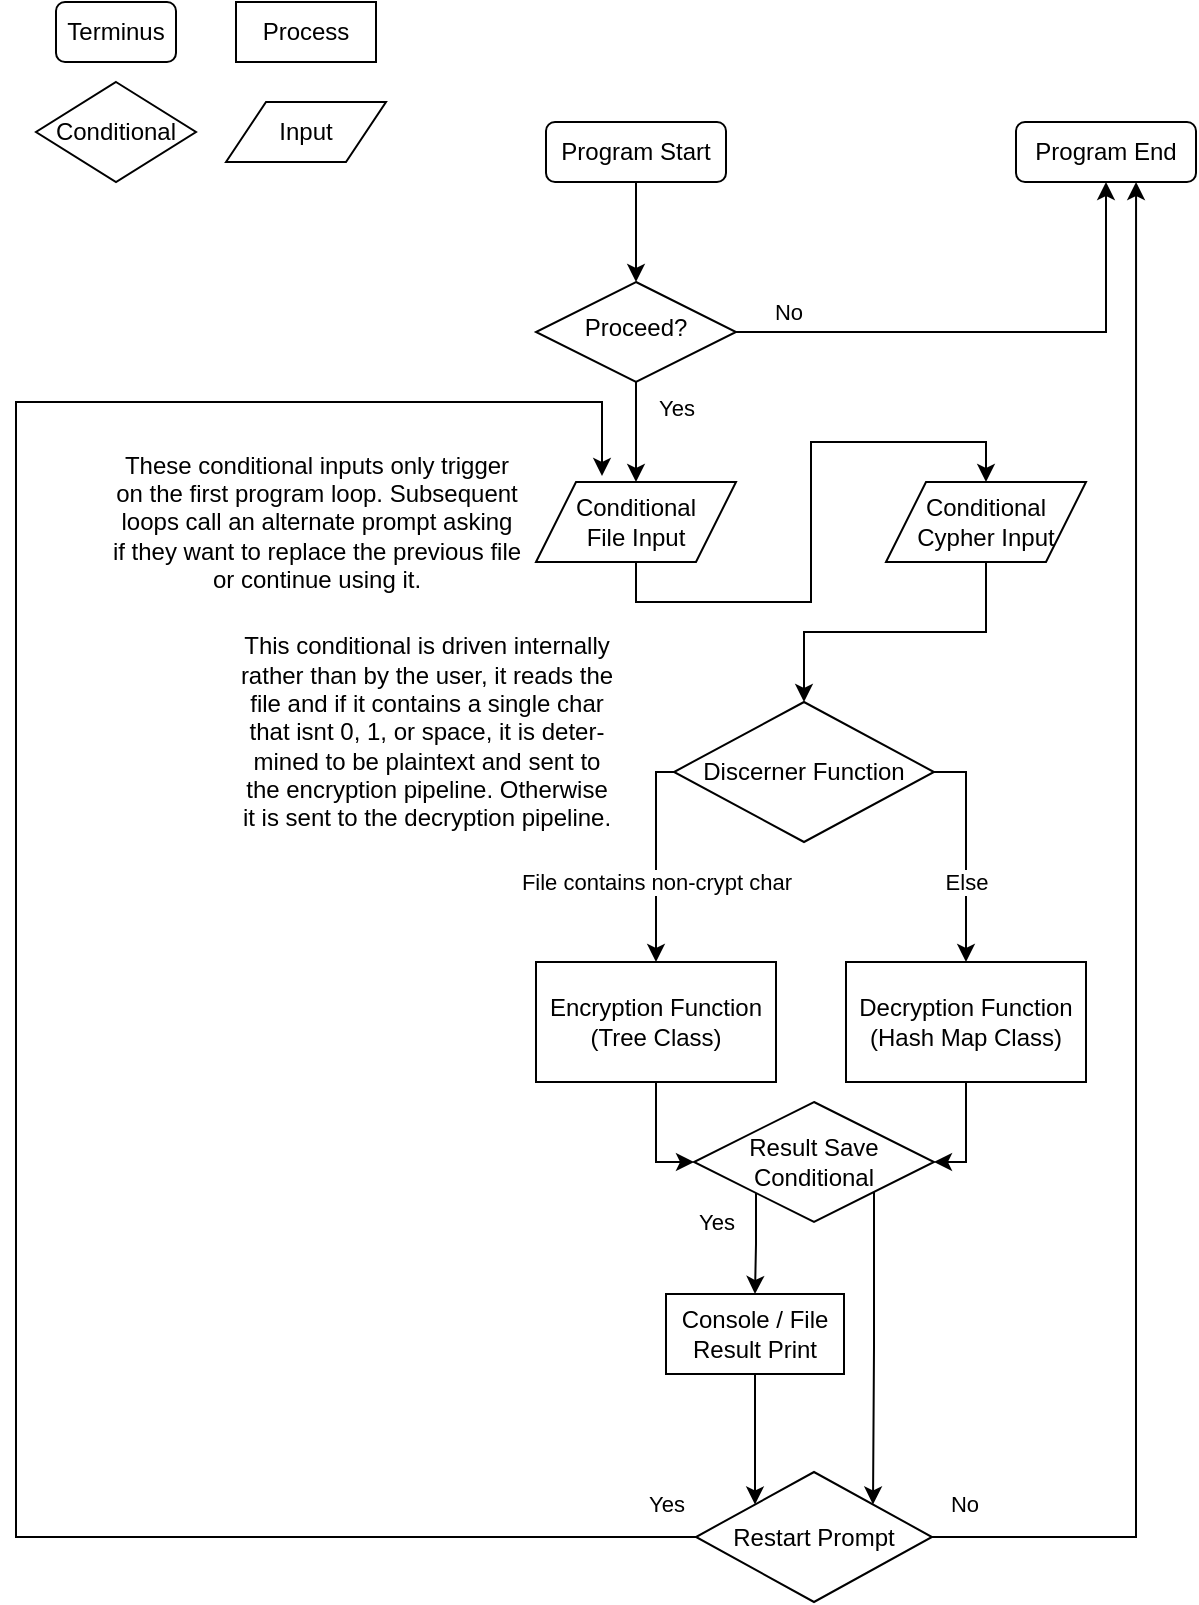 <mxfile version="21.1.1" type="github">
  <diagram id="C5RBs43oDa-KdzZeNtuy" name="Page-1">
    <mxGraphModel dx="713" dy="297" grid="1" gridSize="10" guides="1" tooltips="1" connect="1" arrows="1" fold="1" page="1" pageScale="1" pageWidth="827" pageHeight="1169" math="0" shadow="0">
      <root>
        <mxCell id="WIyWlLk6GJQsqaUBKTNV-0" />
        <mxCell id="WIyWlLk6GJQsqaUBKTNV-1" parent="WIyWlLk6GJQsqaUBKTNV-0" />
        <mxCell id="WIyWlLk6GJQsqaUBKTNV-2" value="" style="rounded=0;html=1;jettySize=auto;orthogonalLoop=1;fontSize=11;endArrow=classic;endFill=1;strokeWidth=1;shadow=0;labelBackgroundColor=none;edgeStyle=orthogonalEdgeStyle;exitX=0.5;exitY=1;exitDx=0;exitDy=0;entryX=0.5;entryY=0;entryDx=0;entryDy=0;" parent="WIyWlLk6GJQsqaUBKTNV-1" source="kycyycP08WIOVgFceS8p-0" target="WIyWlLk6GJQsqaUBKTNV-6" edge="1">
          <mxGeometry relative="1" as="geometry">
            <mxPoint x="330" y="120" as="sourcePoint" />
            <mxPoint x="330" y="170" as="targetPoint" />
          </mxGeometry>
        </mxCell>
        <mxCell id="WIyWlLk6GJQsqaUBKTNV-4" value="Yes" style="rounded=0;html=1;jettySize=auto;orthogonalLoop=1;fontSize=11;endArrow=classic;endFill=1;strokeWidth=1;shadow=0;labelBackgroundColor=none;edgeStyle=orthogonalEdgeStyle;entryX=0.5;entryY=0;entryDx=0;entryDy=0;" parent="WIyWlLk6GJQsqaUBKTNV-1" source="WIyWlLk6GJQsqaUBKTNV-6" target="kycyycP08WIOVgFceS8p-2" edge="1">
          <mxGeometry x="-0.5" y="20" relative="1" as="geometry">
            <mxPoint as="offset" />
            <mxPoint x="330" y="290" as="targetPoint" />
          </mxGeometry>
        </mxCell>
        <mxCell id="WIyWlLk6GJQsqaUBKTNV-5" value="No" style="edgeStyle=orthogonalEdgeStyle;rounded=0;html=1;jettySize=auto;orthogonalLoop=1;fontSize=11;endArrow=classic;endFill=1;strokeWidth=1;shadow=0;labelBackgroundColor=none;entryX=0.5;entryY=1;entryDx=0;entryDy=0;" parent="WIyWlLk6GJQsqaUBKTNV-1" source="WIyWlLk6GJQsqaUBKTNV-6" target="kycyycP08WIOVgFceS8p-1" edge="1">
          <mxGeometry x="-0.8" y="10" relative="1" as="geometry">
            <mxPoint as="offset" />
            <mxPoint x="430" y="210" as="targetPoint" />
          </mxGeometry>
        </mxCell>
        <mxCell id="WIyWlLk6GJQsqaUBKTNV-6" value="Proceed?" style="rhombus;whiteSpace=wrap;html=1;shadow=0;fontFamily=Helvetica;fontSize=12;align=center;strokeWidth=1;spacing=6;spacingTop=-4;" parent="WIyWlLk6GJQsqaUBKTNV-1" vertex="1">
          <mxGeometry x="280" y="170" width="100" height="50" as="geometry" />
        </mxCell>
        <mxCell id="kycyycP08WIOVgFceS8p-0" value="&lt;div&gt;Program Start&lt;/div&gt;" style="rounded=1;whiteSpace=wrap;html=1;" vertex="1" parent="WIyWlLk6GJQsqaUBKTNV-1">
          <mxGeometry x="285" y="90" width="90" height="30" as="geometry" />
        </mxCell>
        <mxCell id="kycyycP08WIOVgFceS8p-1" value="&lt;div&gt;Program End&lt;/div&gt;" style="rounded=1;whiteSpace=wrap;html=1;" vertex="1" parent="WIyWlLk6GJQsqaUBKTNV-1">
          <mxGeometry x="520" y="90" width="90" height="30" as="geometry" />
        </mxCell>
        <mxCell id="kycyycP08WIOVgFceS8p-8" style="edgeStyle=orthogonalEdgeStyle;rounded=0;orthogonalLoop=1;jettySize=auto;html=1;exitX=0.5;exitY=1;exitDx=0;exitDy=0;entryX=0.5;entryY=0;entryDx=0;entryDy=0;" edge="1" parent="WIyWlLk6GJQsqaUBKTNV-1" source="kycyycP08WIOVgFceS8p-2" target="kycyycP08WIOVgFceS8p-7">
          <mxGeometry relative="1" as="geometry" />
        </mxCell>
        <mxCell id="kycyycP08WIOVgFceS8p-2" value="&lt;div&gt;Conditional&lt;/div&gt;&lt;div&gt;File Input&lt;/div&gt;" style="shape=parallelogram;perimeter=parallelogramPerimeter;whiteSpace=wrap;html=1;fixedSize=1;" vertex="1" parent="WIyWlLk6GJQsqaUBKTNV-1">
          <mxGeometry x="280" y="270" width="100" height="40" as="geometry" />
        </mxCell>
        <mxCell id="kycyycP08WIOVgFceS8p-4" style="edgeStyle=orthogonalEdgeStyle;rounded=0;orthogonalLoop=1;jettySize=auto;html=1;exitX=0.5;exitY=1;exitDx=0;exitDy=0;" edge="1" parent="WIyWlLk6GJQsqaUBKTNV-1" source="kycyycP08WIOVgFceS8p-1" target="kycyycP08WIOVgFceS8p-1">
          <mxGeometry relative="1" as="geometry" />
        </mxCell>
        <mxCell id="kycyycP08WIOVgFceS8p-13" style="edgeStyle=orthogonalEdgeStyle;rounded=0;orthogonalLoop=1;jettySize=auto;html=1;exitX=0.5;exitY=1;exitDx=0;exitDy=0;" edge="1" parent="WIyWlLk6GJQsqaUBKTNV-1" source="kycyycP08WIOVgFceS8p-7" target="kycyycP08WIOVgFceS8p-12">
          <mxGeometry relative="1" as="geometry" />
        </mxCell>
        <mxCell id="kycyycP08WIOVgFceS8p-7" value="&lt;div&gt;Conditional&lt;/div&gt;&lt;div&gt;Cypher Input&lt;br&gt;&lt;/div&gt;" style="shape=parallelogram;perimeter=parallelogramPerimeter;whiteSpace=wrap;html=1;fixedSize=1;" vertex="1" parent="WIyWlLk6GJQsqaUBKTNV-1">
          <mxGeometry x="455" y="270" width="100" height="40" as="geometry" />
        </mxCell>
        <mxCell id="kycyycP08WIOVgFceS8p-11" value="&lt;div&gt;These conditional inputs only trigger&lt;/div&gt;&lt;div&gt;on the first program loop. Subsequent&lt;/div&gt;&lt;div&gt;loops call an alternate prompt asking&lt;/div&gt;&lt;div&gt;if they want to replace the previous file&lt;/div&gt;&lt;div&gt;or continue using it.&lt;br&gt;&lt;/div&gt;" style="text;html=1;align=center;verticalAlign=middle;resizable=0;points=[];autosize=1;strokeColor=none;fillColor=none;" vertex="1" parent="WIyWlLk6GJQsqaUBKTNV-1">
          <mxGeometry x="55" y="245" width="230" height="90" as="geometry" />
        </mxCell>
        <mxCell id="kycyycP08WIOVgFceS8p-15" style="edgeStyle=orthogonalEdgeStyle;rounded=0;orthogonalLoop=1;jettySize=auto;html=1;exitX=0;exitY=0.5;exitDx=0;exitDy=0;entryX=0.5;entryY=0;entryDx=0;entryDy=0;" edge="1" parent="WIyWlLk6GJQsqaUBKTNV-1" source="kycyycP08WIOVgFceS8p-12" target="kycyycP08WIOVgFceS8p-18">
          <mxGeometry relative="1" as="geometry">
            <mxPoint x="240" y="580" as="targetPoint" />
            <Array as="points">
              <mxPoint x="340" y="415" />
            </Array>
          </mxGeometry>
        </mxCell>
        <mxCell id="kycyycP08WIOVgFceS8p-20" value="File contains non-crypt char" style="edgeLabel;html=1;align=center;verticalAlign=middle;resizable=0;points=[];" vertex="1" connectable="0" parent="kycyycP08WIOVgFceS8p-15">
          <mxGeometry x="0.019" y="5" relative="1" as="geometry">
            <mxPoint x="-5" y="11" as="offset" />
          </mxGeometry>
        </mxCell>
        <mxCell id="kycyycP08WIOVgFceS8p-16" style="edgeStyle=orthogonalEdgeStyle;rounded=0;orthogonalLoop=1;jettySize=auto;html=1;exitX=1;exitY=0.5;exitDx=0;exitDy=0;entryX=0.5;entryY=0;entryDx=0;entryDy=0;" edge="1" parent="WIyWlLk6GJQsqaUBKTNV-1" source="kycyycP08WIOVgFceS8p-12" target="kycyycP08WIOVgFceS8p-19">
          <mxGeometry relative="1" as="geometry">
            <mxPoint x="420" y="580" as="targetPoint" />
            <Array as="points">
              <mxPoint x="495" y="415" />
            </Array>
          </mxGeometry>
        </mxCell>
        <mxCell id="kycyycP08WIOVgFceS8p-21" value="Else" style="edgeLabel;html=1;align=center;verticalAlign=middle;resizable=0;points=[];" vertex="1" connectable="0" parent="kycyycP08WIOVgFceS8p-16">
          <mxGeometry x="0.369" relative="1" as="geometry">
            <mxPoint y="-5" as="offset" />
          </mxGeometry>
        </mxCell>
        <mxCell id="kycyycP08WIOVgFceS8p-12" value="&lt;div&gt;Discerner Function&lt;br&gt;&lt;/div&gt;" style="rhombus;whiteSpace=wrap;html=1;" vertex="1" parent="WIyWlLk6GJQsqaUBKTNV-1">
          <mxGeometry x="349" y="380" width="130" height="70" as="geometry" />
        </mxCell>
        <mxCell id="kycyycP08WIOVgFceS8p-17" value="&lt;div&gt;This conditional is driven internally&lt;/div&gt;&lt;div&gt;rather than by the user, it reads the&lt;/div&gt;&lt;div&gt;file and if it contains a single char&lt;/div&gt;&lt;div&gt;that isnt 0, 1, or space, it is deter-&lt;/div&gt;&lt;div&gt;mined to be plaintext and sent to&lt;/div&gt;&lt;div&gt;the encryption pipeline. Otherwise&lt;/div&gt;&lt;div&gt;it is sent to the decryption pipeline.&lt;br&gt;&lt;/div&gt;" style="text;html=1;align=center;verticalAlign=middle;resizable=0;points=[];autosize=1;strokeColor=none;fillColor=none;" vertex="1" parent="WIyWlLk6GJQsqaUBKTNV-1">
          <mxGeometry x="120" y="340" width="210" height="110" as="geometry" />
        </mxCell>
        <mxCell id="kycyycP08WIOVgFceS8p-25" style="edgeStyle=orthogonalEdgeStyle;rounded=0;orthogonalLoop=1;jettySize=auto;html=1;exitX=0.5;exitY=1;exitDx=0;exitDy=0;entryX=0;entryY=0.5;entryDx=0;entryDy=0;" edge="1" parent="WIyWlLk6GJQsqaUBKTNV-1" source="kycyycP08WIOVgFceS8p-18" target="kycyycP08WIOVgFceS8p-24">
          <mxGeometry relative="1" as="geometry">
            <Array as="points">
              <mxPoint x="340" y="610" />
              <mxPoint x="359" y="610" />
            </Array>
          </mxGeometry>
        </mxCell>
        <mxCell id="kycyycP08WIOVgFceS8p-18" value="&lt;div&gt;Encryption Function&lt;br&gt;&lt;/div&gt;&lt;div&gt;(Tree Class)&lt;br&gt;&lt;/div&gt;" style="rounded=0;whiteSpace=wrap;html=1;" vertex="1" parent="WIyWlLk6GJQsqaUBKTNV-1">
          <mxGeometry x="280" y="510" width="120" height="60" as="geometry" />
        </mxCell>
        <mxCell id="kycyycP08WIOVgFceS8p-26" style="edgeStyle=orthogonalEdgeStyle;rounded=0;orthogonalLoop=1;jettySize=auto;html=1;exitX=0.5;exitY=1;exitDx=0;exitDy=0;entryX=1;entryY=0.5;entryDx=0;entryDy=0;" edge="1" parent="WIyWlLk6GJQsqaUBKTNV-1" source="kycyycP08WIOVgFceS8p-19" target="kycyycP08WIOVgFceS8p-24">
          <mxGeometry relative="1" as="geometry">
            <mxPoint x="495" y="650" as="targetPoint" />
            <Array as="points">
              <mxPoint x="495" y="610" />
              <mxPoint x="479" y="610" />
            </Array>
          </mxGeometry>
        </mxCell>
        <mxCell id="kycyycP08WIOVgFceS8p-19" value="&lt;div&gt;Decryption Function&lt;br&gt;&lt;/div&gt;(Hash Map Class)" style="rounded=0;whiteSpace=wrap;html=1;" vertex="1" parent="WIyWlLk6GJQsqaUBKTNV-1">
          <mxGeometry x="435" y="510" width="120" height="60" as="geometry" />
        </mxCell>
        <mxCell id="kycyycP08WIOVgFceS8p-41" value="&lt;div&gt;Yes&lt;/div&gt;" style="edgeStyle=orthogonalEdgeStyle;rounded=0;orthogonalLoop=1;jettySize=auto;html=1;exitX=0;exitY=1;exitDx=0;exitDy=0;entryX=0.5;entryY=0;entryDx=0;entryDy=0;" edge="1" parent="WIyWlLk6GJQsqaUBKTNV-1" source="kycyycP08WIOVgFceS8p-24" target="kycyycP08WIOVgFceS8p-32">
          <mxGeometry x="-0.385" y="-20" relative="1" as="geometry">
            <Array as="points">
              <mxPoint x="390" y="625" />
              <mxPoint x="390" y="651" />
            </Array>
            <mxPoint as="offset" />
          </mxGeometry>
        </mxCell>
        <mxCell id="kycyycP08WIOVgFceS8p-45" style="edgeStyle=orthogonalEdgeStyle;rounded=0;orthogonalLoop=1;jettySize=auto;html=1;exitX=1;exitY=1;exitDx=0;exitDy=0;entryX=1;entryY=0;entryDx=0;entryDy=0;" edge="1" parent="WIyWlLk6GJQsqaUBKTNV-1" source="kycyycP08WIOVgFceS8p-24" target="kycyycP08WIOVgFceS8p-43">
          <mxGeometry relative="1" as="geometry" />
        </mxCell>
        <mxCell id="kycyycP08WIOVgFceS8p-24" value="&lt;div&gt;Result Save&lt;/div&gt;&lt;div&gt;Conditional&lt;br&gt;&lt;/div&gt;" style="rhombus;whiteSpace=wrap;html=1;fixedSize=1;" vertex="1" parent="WIyWlLk6GJQsqaUBKTNV-1">
          <mxGeometry x="359" y="580" width="120" height="60" as="geometry" />
        </mxCell>
        <mxCell id="kycyycP08WIOVgFceS8p-46" style="edgeStyle=orthogonalEdgeStyle;rounded=0;orthogonalLoop=1;jettySize=auto;html=1;exitX=0.5;exitY=1;exitDx=0;exitDy=0;entryX=0;entryY=0;entryDx=0;entryDy=0;" edge="1" parent="WIyWlLk6GJQsqaUBKTNV-1" source="kycyycP08WIOVgFceS8p-32" target="kycyycP08WIOVgFceS8p-43">
          <mxGeometry relative="1" as="geometry" />
        </mxCell>
        <mxCell id="kycyycP08WIOVgFceS8p-32" value="&lt;div&gt;Console / File &lt;br&gt;&lt;/div&gt;&lt;div&gt;Result Print&lt;br&gt;&lt;/div&gt;" style="rounded=0;whiteSpace=wrap;html=1;" vertex="1" parent="WIyWlLk6GJQsqaUBKTNV-1">
          <mxGeometry x="345" y="676" width="89" height="40" as="geometry" />
        </mxCell>
        <mxCell id="kycyycP08WIOVgFceS8p-47" style="edgeStyle=orthogonalEdgeStyle;rounded=0;orthogonalLoop=1;jettySize=auto;html=1;exitX=0;exitY=0.5;exitDx=0;exitDy=0;entryX=0.33;entryY=-0.075;entryDx=0;entryDy=0;entryPerimeter=0;" edge="1" parent="WIyWlLk6GJQsqaUBKTNV-1" source="kycyycP08WIOVgFceS8p-43" target="kycyycP08WIOVgFceS8p-2">
          <mxGeometry relative="1" as="geometry">
            <mxPoint x="330" y="230" as="targetPoint" />
            <Array as="points">
              <mxPoint x="20" y="798" />
              <mxPoint x="20" y="230" />
              <mxPoint x="313" y="230" />
            </Array>
          </mxGeometry>
        </mxCell>
        <mxCell id="kycyycP08WIOVgFceS8p-48" value="&lt;div&gt;Yes&lt;/div&gt;" style="edgeLabel;html=1;align=center;verticalAlign=middle;resizable=0;points=[];" vertex="1" connectable="0" parent="kycyycP08WIOVgFceS8p-47">
          <mxGeometry x="-0.956" y="-1" relative="1" as="geometry">
            <mxPoint x="12" y="-16" as="offset" />
          </mxGeometry>
        </mxCell>
        <mxCell id="kycyycP08WIOVgFceS8p-49" style="edgeStyle=orthogonalEdgeStyle;rounded=0;orthogonalLoop=1;jettySize=auto;html=1;exitX=1;exitY=0.5;exitDx=0;exitDy=0;entryX=0.667;entryY=1;entryDx=0;entryDy=0;entryPerimeter=0;" edge="1" parent="WIyWlLk6GJQsqaUBKTNV-1" source="kycyycP08WIOVgFceS8p-43" target="kycyycP08WIOVgFceS8p-1">
          <mxGeometry relative="1" as="geometry">
            <mxPoint x="580" y="160" as="targetPoint" />
            <Array as="points">
              <mxPoint x="580" y="798" />
            </Array>
          </mxGeometry>
        </mxCell>
        <mxCell id="kycyycP08WIOVgFceS8p-50" value="&lt;div&gt;No&lt;/div&gt;" style="edgeLabel;html=1;align=center;verticalAlign=middle;resizable=0;points=[];" vertex="1" connectable="0" parent="kycyycP08WIOVgFceS8p-49">
          <mxGeometry x="-0.945" y="2" relative="1" as="geometry">
            <mxPoint x="-6" y="-15" as="offset" />
          </mxGeometry>
        </mxCell>
        <mxCell id="kycyycP08WIOVgFceS8p-43" value="Restart Prompt" style="rhombus;whiteSpace=wrap;html=1;" vertex="1" parent="WIyWlLk6GJQsqaUBKTNV-1">
          <mxGeometry x="360" y="765" width="118" height="65" as="geometry" />
        </mxCell>
        <mxCell id="kycyycP08WIOVgFceS8p-53" value="Terminus" style="rounded=1;whiteSpace=wrap;html=1;" vertex="1" parent="WIyWlLk6GJQsqaUBKTNV-1">
          <mxGeometry x="40" y="30" width="60" height="30" as="geometry" />
        </mxCell>
        <mxCell id="kycyycP08WIOVgFceS8p-54" value="Conditional" style="rhombus;whiteSpace=wrap;html=1;" vertex="1" parent="WIyWlLk6GJQsqaUBKTNV-1">
          <mxGeometry x="30" y="70" width="80" height="50" as="geometry" />
        </mxCell>
        <mxCell id="kycyycP08WIOVgFceS8p-55" value="Input" style="shape=parallelogram;perimeter=parallelogramPerimeter;whiteSpace=wrap;html=1;fixedSize=1;" vertex="1" parent="WIyWlLk6GJQsqaUBKTNV-1">
          <mxGeometry x="125" y="80" width="80" height="30" as="geometry" />
        </mxCell>
        <mxCell id="kycyycP08WIOVgFceS8p-56" value="Process" style="rounded=0;whiteSpace=wrap;html=1;" vertex="1" parent="WIyWlLk6GJQsqaUBKTNV-1">
          <mxGeometry x="130" y="30" width="70" height="30" as="geometry" />
        </mxCell>
      </root>
    </mxGraphModel>
  </diagram>
</mxfile>
